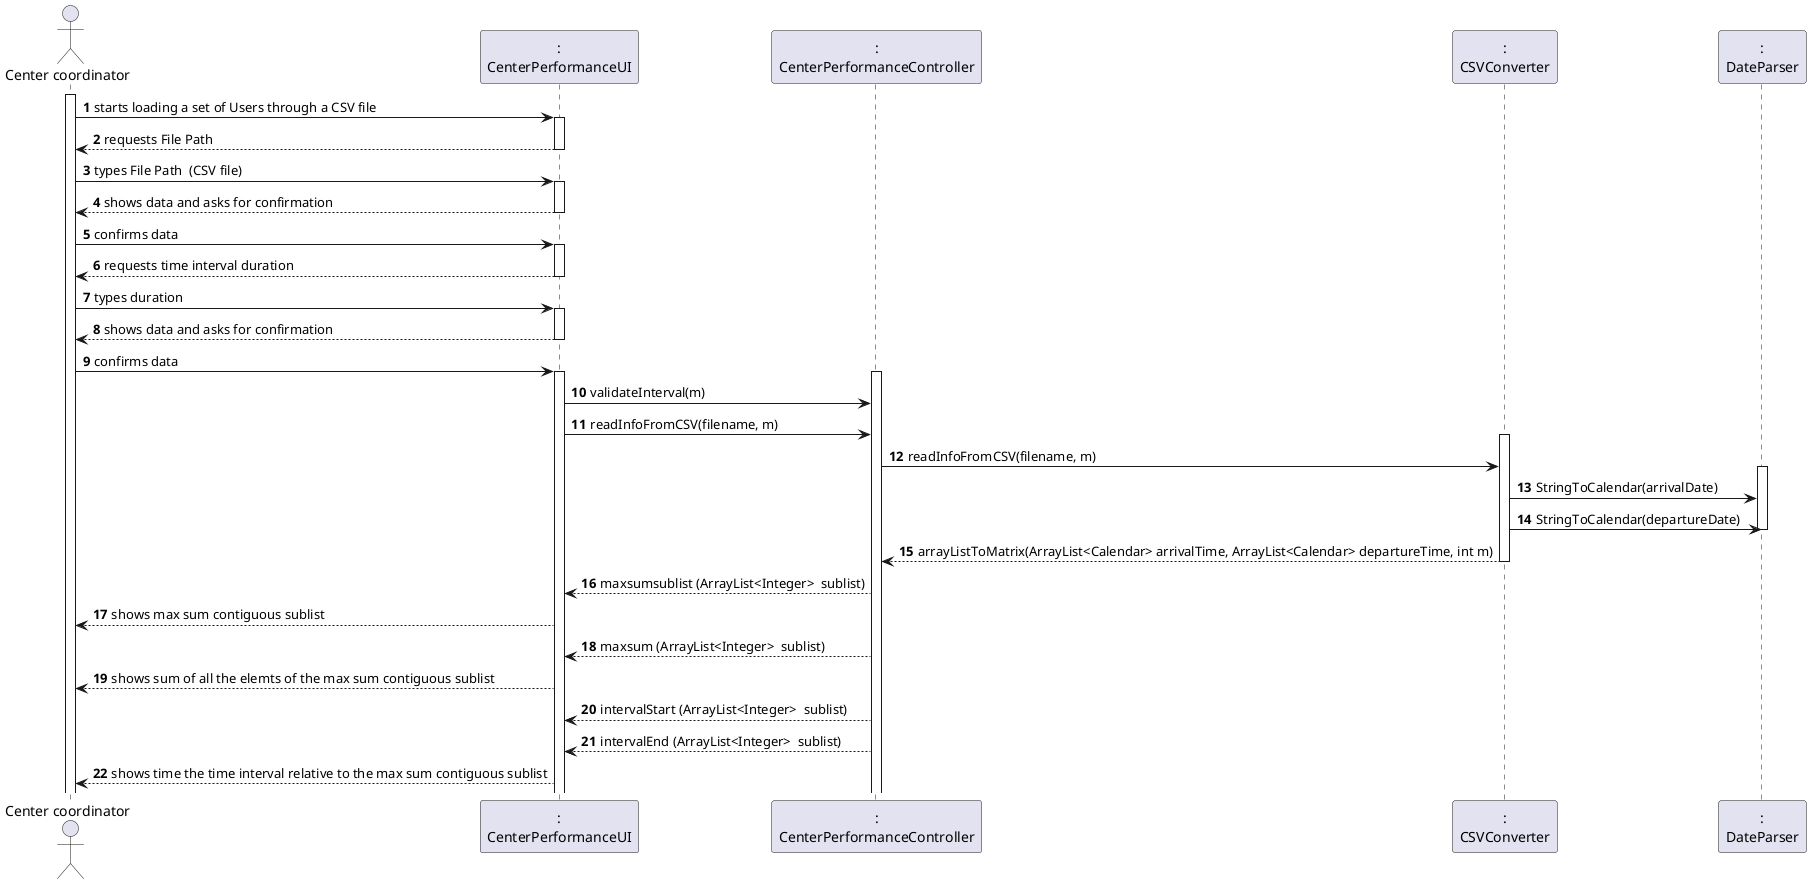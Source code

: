 @startuml
'https://plantuml.com/sequence-diagram

autonumber
actor "Center coordinator" as CC

participant ":\nCenterPerformanceUI" as UI
participant ":\nCenterPerformanceController" as CTRL
participant ":\nCSVConverter" as FILE
participant ":\nDateParser" as DATE

activate CC
CC -> UI : starts loading a set of Users through a CSV file
activate UI
UI --> CC : requests File Path
deactivate UI
CC-> UI : types File Path  (CSV file)
activate UI
UI --> CC : shows data and asks for confirmation
deactivate UI
CC -> UI : confirms data
activate UI
UI --> CC: requests time interval duration
deactivate UI
CC -> UI : types duration
activate UI
UI --> CC : shows data and asks for confirmation
deactivate UI
CC -> UI : confirms data

activate UI
activate CTRL
UI -> CTRL : validateInterval(m)
UI -> CTRL : readInfoFromCSV(filename, m)
activate FILE
CTRL -> FILE : readInfoFromCSV(filename, m)
activate  DATE
FILE-> DATE : StringToCalendar(arrivalDate)
FILE-> DATE : StringToCalendar(departureDate)
deactivate DATE
FILE --> CTRL : arrayListToMatrix(ArrayList<Calendar> arrivalTime, ArrayList<Calendar> departureTime, int m)
deactivate FILE
CTRL --> UI : maxsumsublist (ArrayList<Integer>  sublist)
UI --> CC : shows max sum contiguous sublist
CTRL --> UI : maxsum (ArrayList<Integer>  sublist)
UI --> CC : shows sum of all the elemts of the max sum contiguous sublist
CTRL --> UI : intervalStart (ArrayList<Integer>  sublist)
CTRL --> UI : intervalEnd (ArrayList<Integer>  sublist)
UI --> CC : shows time the time interval relative to the max sum contiguous sublist
@enduml
